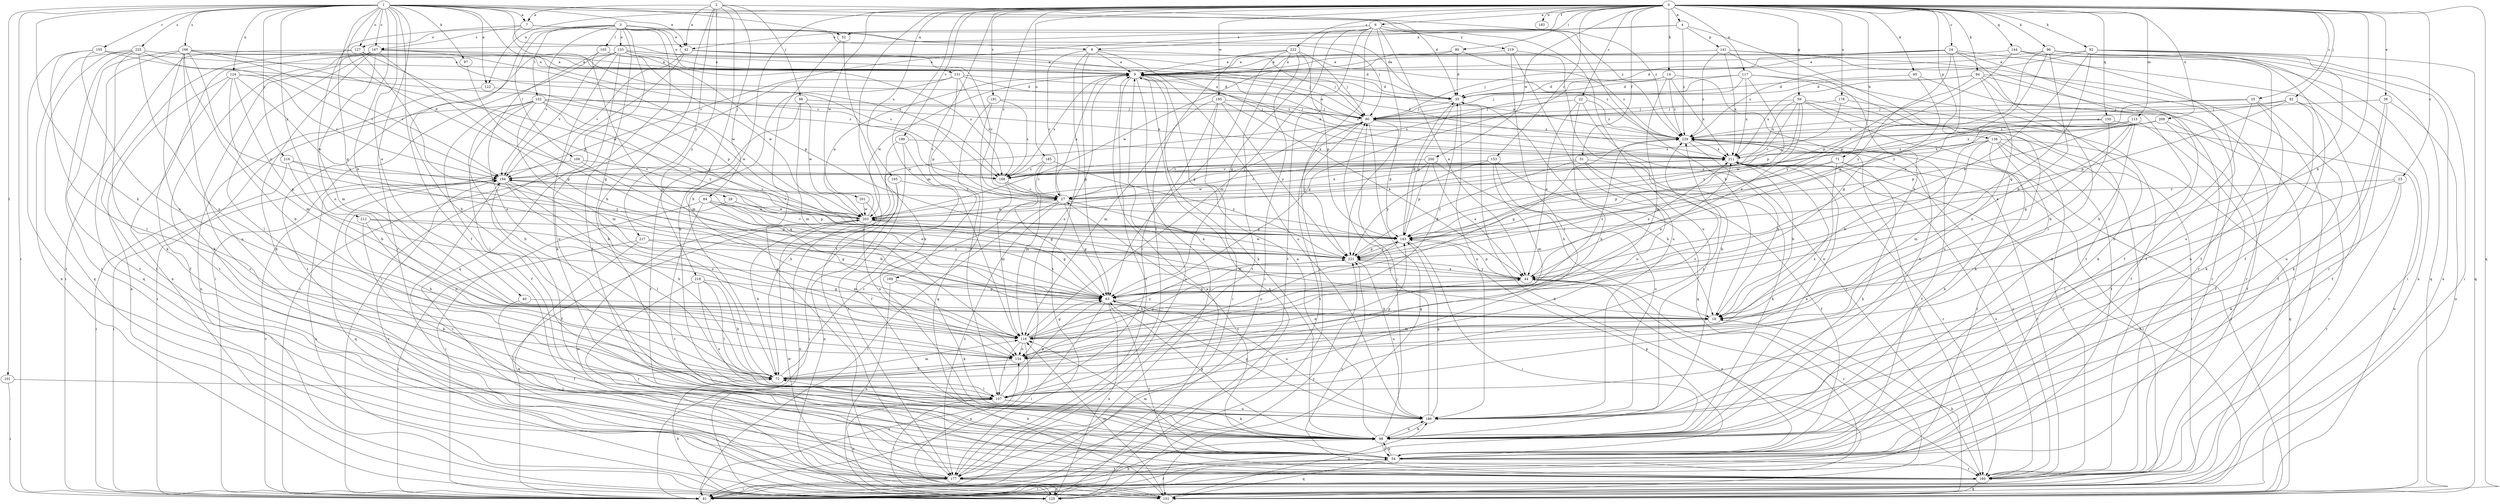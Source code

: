 strict digraph  {
0;
1;
2;
3;
4;
6;
7;
8;
9;
14;
18;
22;
23;
24;
25;
27;
28;
35;
38;
40;
42;
44;
51;
52;
54;
59;
63;
71;
72;
80;
81;
82;
84;
86;
90;
92;
94;
95;
96;
97;
98;
101;
102;
103;
106;
107;
115;
116;
117;
122;
124;
125;
127;
131;
133;
134;
138;
141;
143;
144;
150;
151;
153;
155;
160;
165;
166;
167;
168;
169;
177;
178;
183;
185;
186;
188;
191;
194;
195;
200;
201;
203;
209;
211;
212;
216;
217;
218;
219;
221;
222;
225;
229;
0 -> 4  [label=a];
0 -> 6  [label=a];
0 -> 14  [label=b];
0 -> 18  [label=b];
0 -> 22  [label=c];
0 -> 23  [label=c];
0 -> 24  [label=c];
0 -> 25  [label=c];
0 -> 27  [label=c];
0 -> 38  [label=e];
0 -> 51  [label=f];
0 -> 52  [label=f];
0 -> 59  [label=g];
0 -> 71  [label=h];
0 -> 72  [label=h];
0 -> 80  [label=i];
0 -> 82  [label=j];
0 -> 92  [label=k];
0 -> 94  [label=k];
0 -> 95  [label=k];
0 -> 96  [label=k];
0 -> 115  [label=m];
0 -> 116  [label=m];
0 -> 117  [label=n];
0 -> 122  [label=n];
0 -> 138  [label=p];
0 -> 144  [label=q];
0 -> 150  [label=q];
0 -> 151  [label=q];
0 -> 153  [label=r];
0 -> 165  [label=s];
0 -> 169  [label=t];
0 -> 177  [label=t];
0 -> 178  [label=u];
0 -> 183  [label=u];
0 -> 185  [label=u];
0 -> 188  [label=v];
0 -> 191  [label=v];
0 -> 195  [label=w];
0 -> 200  [label=w];
0 -> 201  [label=w];
0 -> 209  [label=x];
0 -> 222  [label=z];
1 -> 7  [label=a];
1 -> 18  [label=b];
1 -> 27  [label=c];
1 -> 28  [label=d];
1 -> 35  [label=d];
1 -> 40  [label=e];
1 -> 42  [label=e];
1 -> 52  [label=f];
1 -> 54  [label=f];
1 -> 63  [label=g];
1 -> 72  [label=h];
1 -> 81  [label=i];
1 -> 97  [label=k];
1 -> 101  [label=l];
1 -> 122  [label=n];
1 -> 124  [label=n];
1 -> 127  [label=o];
1 -> 155  [label=r];
1 -> 160  [label=r];
1 -> 166  [label=s];
1 -> 167  [label=s];
1 -> 211  [label=x];
1 -> 212  [label=y];
1 -> 216  [label=y];
1 -> 225  [label=z];
1 -> 229  [label=z];
2 -> 7  [label=a];
2 -> 42  [label=e];
2 -> 72  [label=h];
2 -> 84  [label=j];
2 -> 86  [label=j];
2 -> 98  [label=k];
2 -> 217  [label=y];
2 -> 218  [label=y];
2 -> 229  [label=z];
3 -> 8  [label=a];
3 -> 42  [label=e];
3 -> 54  [label=f];
3 -> 72  [label=h];
3 -> 98  [label=k];
3 -> 102  [label=l];
3 -> 103  [label=l];
3 -> 106  [label=l];
3 -> 127  [label=o];
3 -> 131  [label=o];
3 -> 133  [label=o];
3 -> 151  [label=q];
3 -> 194  [label=v];
4 -> 8  [label=a];
4 -> 141  [label=p];
4 -> 167  [label=s];
4 -> 177  [label=t];
4 -> 229  [label=z];
6 -> 18  [label=b];
6 -> 42  [label=e];
6 -> 44  [label=e];
6 -> 63  [label=g];
6 -> 81  [label=i];
6 -> 116  [label=m];
6 -> 177  [label=t];
6 -> 186  [label=u];
6 -> 194  [label=v];
6 -> 219  [label=y];
6 -> 221  [label=y];
7 -> 35  [label=d];
7 -> 90  [label=j];
7 -> 134  [label=o];
7 -> 167  [label=s];
7 -> 168  [label=s];
8 -> 9  [label=a];
8 -> 27  [label=c];
8 -> 63  [label=g];
8 -> 90  [label=j];
8 -> 177  [label=t];
8 -> 186  [label=u];
9 -> 35  [label=d];
9 -> 81  [label=i];
9 -> 98  [label=k];
9 -> 125  [label=n];
9 -> 134  [label=o];
9 -> 168  [label=s];
9 -> 177  [label=t];
9 -> 203  [label=w];
9 -> 211  [label=x];
14 -> 35  [label=d];
14 -> 63  [label=g];
14 -> 98  [label=k];
14 -> 116  [label=m];
14 -> 211  [label=x];
14 -> 229  [label=z];
18 -> 116  [label=m];
18 -> 203  [label=w];
22 -> 44  [label=e];
22 -> 72  [label=h];
22 -> 90  [label=j];
22 -> 160  [label=r];
22 -> 229  [label=z];
23 -> 27  [label=c];
23 -> 98  [label=k];
23 -> 107  [label=l];
23 -> 160  [label=r];
24 -> 9  [label=a];
24 -> 35  [label=d];
24 -> 44  [label=e];
24 -> 54  [label=f];
24 -> 81  [label=i];
24 -> 90  [label=j];
24 -> 107  [label=l];
24 -> 221  [label=y];
25 -> 54  [label=f];
25 -> 72  [label=h];
25 -> 90  [label=j];
25 -> 143  [label=p];
25 -> 186  [label=u];
27 -> 9  [label=a];
27 -> 44  [label=e];
27 -> 63  [label=g];
27 -> 81  [label=i];
27 -> 177  [label=t];
27 -> 203  [label=w];
27 -> 211  [label=x];
28 -> 72  [label=h];
28 -> 143  [label=p];
28 -> 203  [label=w];
35 -> 90  [label=j];
35 -> 143  [label=p];
35 -> 151  [label=q];
35 -> 186  [label=u];
38 -> 90  [label=j];
38 -> 98  [label=k];
38 -> 125  [label=n];
38 -> 186  [label=u];
40 -> 18  [label=b];
40 -> 54  [label=f];
42 -> 9  [label=a];
42 -> 27  [label=c];
42 -> 81  [label=i];
42 -> 194  [label=v];
42 -> 229  [label=z];
44 -> 63  [label=g];
44 -> 81  [label=i];
44 -> 143  [label=p];
44 -> 160  [label=r];
44 -> 211  [label=x];
44 -> 221  [label=y];
51 -> 54  [label=f];
51 -> 98  [label=k];
51 -> 134  [label=o];
51 -> 194  [label=v];
51 -> 221  [label=y];
52 -> 98  [label=k];
52 -> 151  [label=q];
54 -> 27  [label=c];
54 -> 44  [label=e];
54 -> 72  [label=h];
54 -> 98  [label=k];
54 -> 116  [label=m];
54 -> 143  [label=p];
54 -> 151  [label=q];
54 -> 160  [label=r];
54 -> 177  [label=t];
59 -> 27  [label=c];
59 -> 44  [label=e];
59 -> 90  [label=j];
59 -> 98  [label=k];
59 -> 160  [label=r];
59 -> 177  [label=t];
59 -> 211  [label=x];
59 -> 221  [label=y];
63 -> 18  [label=b];
63 -> 81  [label=i];
63 -> 125  [label=n];
63 -> 160  [label=r];
63 -> 186  [label=u];
63 -> 211  [label=x];
63 -> 229  [label=z];
71 -> 98  [label=k];
71 -> 134  [label=o];
71 -> 143  [label=p];
71 -> 160  [label=r];
71 -> 168  [label=s];
72 -> 27  [label=c];
72 -> 107  [label=l];
72 -> 116  [label=m];
72 -> 143  [label=p];
72 -> 229  [label=z];
80 -> 9  [label=a];
80 -> 35  [label=d];
80 -> 203  [label=w];
80 -> 229  [label=z];
81 -> 54  [label=f];
81 -> 98  [label=k];
81 -> 134  [label=o];
81 -> 194  [label=v];
82 -> 54  [label=f];
82 -> 90  [label=j];
82 -> 98  [label=k];
82 -> 143  [label=p];
82 -> 229  [label=z];
84 -> 18  [label=b];
84 -> 44  [label=e];
84 -> 81  [label=i];
84 -> 160  [label=r];
84 -> 203  [label=w];
84 -> 221  [label=y];
86 -> 90  [label=j];
86 -> 116  [label=m];
86 -> 160  [label=r];
86 -> 203  [label=w];
90 -> 9  [label=a];
90 -> 143  [label=p];
90 -> 151  [label=q];
90 -> 177  [label=t];
90 -> 203  [label=w];
90 -> 221  [label=y];
90 -> 229  [label=z];
92 -> 9  [label=a];
92 -> 44  [label=e];
92 -> 54  [label=f];
92 -> 63  [label=g];
92 -> 81  [label=i];
92 -> 151  [label=q];
92 -> 186  [label=u];
92 -> 229  [label=z];
94 -> 35  [label=d];
94 -> 81  [label=i];
94 -> 98  [label=k];
94 -> 134  [label=o];
94 -> 160  [label=r];
94 -> 211  [label=x];
94 -> 221  [label=y];
95 -> 35  [label=d];
95 -> 63  [label=g];
95 -> 160  [label=r];
96 -> 9  [label=a];
96 -> 18  [label=b];
96 -> 54  [label=f];
96 -> 125  [label=n];
96 -> 143  [label=p];
96 -> 160  [label=r];
96 -> 221  [label=y];
97 -> 63  [label=g];
98 -> 9  [label=a];
98 -> 54  [label=f];
98 -> 63  [label=g];
98 -> 90  [label=j];
98 -> 186  [label=u];
98 -> 211  [label=x];
101 -> 81  [label=i];
101 -> 107  [label=l];
102 -> 54  [label=f];
102 -> 72  [label=h];
102 -> 81  [label=i];
102 -> 90  [label=j];
102 -> 107  [label=l];
102 -> 116  [label=m];
102 -> 143  [label=p];
102 -> 203  [label=w];
102 -> 211  [label=x];
102 -> 221  [label=y];
103 -> 9  [label=a];
103 -> 18  [label=b];
103 -> 134  [label=o];
103 -> 168  [label=s];
106 -> 63  [label=g];
106 -> 81  [label=i];
106 -> 168  [label=s];
107 -> 63  [label=g];
107 -> 98  [label=k];
107 -> 125  [label=n];
107 -> 186  [label=u];
107 -> 229  [label=z];
115 -> 18  [label=b];
115 -> 44  [label=e];
115 -> 54  [label=f];
115 -> 63  [label=g];
115 -> 143  [label=p];
115 -> 168  [label=s];
115 -> 229  [label=z];
116 -> 35  [label=d];
116 -> 63  [label=g];
116 -> 107  [label=l];
116 -> 125  [label=n];
116 -> 134  [label=o];
116 -> 221  [label=y];
117 -> 35  [label=d];
117 -> 90  [label=j];
117 -> 98  [label=k];
117 -> 143  [label=p];
117 -> 168  [label=s];
117 -> 186  [label=u];
117 -> 211  [label=x];
122 -> 125  [label=n];
122 -> 143  [label=p];
124 -> 35  [label=d];
124 -> 54  [label=f];
124 -> 63  [label=g];
124 -> 116  [label=m];
124 -> 125  [label=n];
124 -> 194  [label=v];
124 -> 203  [label=w];
125 -> 9  [label=a];
125 -> 35  [label=d];
125 -> 72  [label=h];
125 -> 107  [label=l];
125 -> 221  [label=y];
127 -> 9  [label=a];
127 -> 63  [label=g];
127 -> 81  [label=i];
127 -> 143  [label=p];
127 -> 177  [label=t];
131 -> 35  [label=d];
131 -> 81  [label=i];
131 -> 116  [label=m];
131 -> 143  [label=p];
131 -> 168  [label=s];
131 -> 229  [label=z];
133 -> 9  [label=a];
133 -> 35  [label=d];
133 -> 81  [label=i];
133 -> 98  [label=k];
133 -> 143  [label=p];
133 -> 177  [label=t];
133 -> 186  [label=u];
133 -> 194  [label=v];
133 -> 203  [label=w];
133 -> 211  [label=x];
134 -> 44  [label=e];
134 -> 72  [label=h];
134 -> 211  [label=x];
134 -> 221  [label=y];
138 -> 18  [label=b];
138 -> 81  [label=i];
138 -> 98  [label=k];
138 -> 116  [label=m];
138 -> 151  [label=q];
138 -> 160  [label=r];
138 -> 177  [label=t];
138 -> 211  [label=x];
141 -> 9  [label=a];
141 -> 18  [label=b];
141 -> 81  [label=i];
141 -> 160  [label=r];
141 -> 211  [label=x];
141 -> 229  [label=z];
143 -> 35  [label=d];
143 -> 81  [label=i];
143 -> 134  [label=o];
143 -> 221  [label=y];
144 -> 9  [label=a];
144 -> 54  [label=f];
144 -> 125  [label=n];
144 -> 143  [label=p];
144 -> 151  [label=q];
150 -> 18  [label=b];
150 -> 125  [label=n];
150 -> 203  [label=w];
150 -> 229  [label=z];
151 -> 18  [label=b];
151 -> 116  [label=m];
151 -> 186  [label=u];
151 -> 194  [label=v];
151 -> 203  [label=w];
151 -> 229  [label=z];
153 -> 18  [label=b];
153 -> 116  [label=m];
153 -> 186  [label=u];
153 -> 194  [label=v];
153 -> 221  [label=y];
155 -> 9  [label=a];
155 -> 107  [label=l];
155 -> 134  [label=o];
155 -> 168  [label=s];
155 -> 177  [label=t];
160 -> 81  [label=i];
160 -> 151  [label=q];
160 -> 194  [label=v];
160 -> 211  [label=x];
160 -> 221  [label=y];
160 -> 229  [label=z];
165 -> 27  [label=c];
165 -> 81  [label=i];
165 -> 125  [label=n];
166 -> 9  [label=a];
166 -> 72  [label=h];
166 -> 98  [label=k];
166 -> 151  [label=q];
166 -> 177  [label=t];
166 -> 186  [label=u];
166 -> 194  [label=v];
166 -> 203  [label=w];
166 -> 221  [label=y];
167 -> 9  [label=a];
167 -> 63  [label=g];
167 -> 90  [label=j];
167 -> 98  [label=k];
167 -> 107  [label=l];
167 -> 116  [label=m];
167 -> 125  [label=n];
167 -> 160  [label=r];
167 -> 177  [label=t];
167 -> 203  [label=w];
168 -> 27  [label=c];
168 -> 63  [label=g];
168 -> 116  [label=m];
169 -> 63  [label=g];
169 -> 98  [label=k];
169 -> 125  [label=n];
177 -> 9  [label=a];
177 -> 81  [label=i];
177 -> 125  [label=n];
177 -> 203  [label=w];
178 -> 27  [label=c];
178 -> 54  [label=f];
178 -> 90  [label=j];
185 -> 27  [label=c];
185 -> 116  [label=m];
185 -> 168  [label=s];
185 -> 221  [label=y];
186 -> 63  [label=g];
186 -> 90  [label=j];
186 -> 98  [label=k];
186 -> 143  [label=p];
188 -> 54  [label=f];
188 -> 72  [label=h];
188 -> 177  [label=t];
188 -> 211  [label=x];
191 -> 90  [label=j];
191 -> 107  [label=l];
191 -> 151  [label=q];
191 -> 168  [label=s];
194 -> 27  [label=c];
194 -> 54  [label=f];
194 -> 72  [label=h];
194 -> 107  [label=l];
194 -> 125  [label=n];
194 -> 134  [label=o];
194 -> 151  [label=q];
195 -> 44  [label=e];
195 -> 81  [label=i];
195 -> 90  [label=j];
195 -> 107  [label=l];
195 -> 116  [label=m];
195 -> 221  [label=y];
200 -> 18  [label=b];
200 -> 44  [label=e];
200 -> 143  [label=p];
200 -> 168  [label=s];
200 -> 203  [label=w];
201 -> 125  [label=n];
201 -> 203  [label=w];
203 -> 9  [label=a];
203 -> 63  [label=g];
203 -> 72  [label=h];
203 -> 81  [label=i];
203 -> 90  [label=j];
203 -> 134  [label=o];
203 -> 143  [label=p];
203 -> 194  [label=v];
209 -> 54  [label=f];
209 -> 160  [label=r];
209 -> 168  [label=s];
209 -> 211  [label=x];
209 -> 229  [label=z];
211 -> 9  [label=a];
211 -> 18  [label=b];
211 -> 27  [label=c];
211 -> 81  [label=i];
211 -> 125  [label=n];
211 -> 160  [label=r];
211 -> 194  [label=v];
212 -> 63  [label=g];
212 -> 98  [label=k];
212 -> 134  [label=o];
212 -> 143  [label=p];
216 -> 18  [label=b];
216 -> 81  [label=i];
216 -> 194  [label=v];
216 -> 221  [label=y];
217 -> 81  [label=i];
217 -> 116  [label=m];
217 -> 151  [label=q];
217 -> 221  [label=y];
218 -> 63  [label=g];
218 -> 72  [label=h];
218 -> 107  [label=l];
218 -> 160  [label=r];
218 -> 186  [label=u];
219 -> 9  [label=a];
219 -> 98  [label=k];
219 -> 107  [label=l];
219 -> 186  [label=u];
221 -> 44  [label=e];
221 -> 143  [label=p];
221 -> 186  [label=u];
221 -> 194  [label=v];
221 -> 203  [label=w];
222 -> 9  [label=a];
222 -> 63  [label=g];
222 -> 81  [label=i];
222 -> 90  [label=j];
222 -> 107  [label=l];
222 -> 143  [label=p];
222 -> 177  [label=t];
225 -> 9  [label=a];
225 -> 98  [label=k];
225 -> 125  [label=n];
225 -> 134  [label=o];
225 -> 151  [label=q];
225 -> 168  [label=s];
225 -> 177  [label=t];
225 -> 194  [label=v];
229 -> 9  [label=a];
229 -> 18  [label=b];
229 -> 54  [label=f];
229 -> 63  [label=g];
229 -> 160  [label=r];
229 -> 211  [label=x];
}

